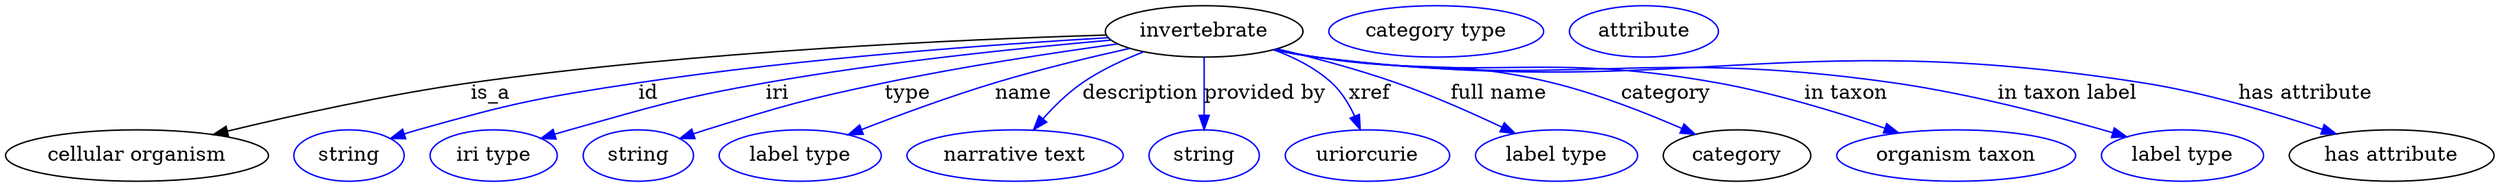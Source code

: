 digraph {
	graph [bb="0,0,1737.1,123"];
	node [label="\N"];
	invertebrate	[height=0.5,
		label=invertebrate,
		pos="836.64,105",
		width=1.9137];
	"cellular organism"	[height=0.5,
		pos="91.642,18",
		width=2.5456];
	invertebrate -> "cellular organism"	[label=is_a,
		lp="339.64,61.5",
		pos="e,145.16,32.706 768.13,102.4 669.77,99.398 483.05,91.093 325.64,69 267.39,60.823 201.98,46.393 155.16,35.13"];
	id	[color=blue,
		height=0.5,
		label=string,
		pos="239.64,18",
		width=1.0652];
	invertebrate -> id	[color=blue,
		label=id,
		lp="449.64,61.5",
		pos="e,268.64,29.954 769.77,100.54 691.16,95.891 556.9,86.173 442.64,69 372.99,58.531 355.43,55.131 287.64,36 284.54,35.124 281.34,34.151 \
278.14,33.129",
		style=solid];
	iri	[color=blue,
		height=0.5,
		label="iri type",
		pos="340.64,18",
		width=1.2277];
	invertebrate -> iri	[color=blue,
		label=iri,
		lp="538.64,61.5",
		pos="e,373.95,29.87 771.53,98.913 709.35,93.499 613.16,83.673 530.64,69 469.4,58.112 454.56,52.681 394.64,36 391.07,35.006 387.38,33.935 \
383.68,32.833",
		style=solid];
	type	[color=blue,
		height=0.5,
		label=string,
		pos="441.64,18",
		width=1.0652];
	invertebrate -> type	[color=blue,
		label=type,
		lp="629.64,61.5",
		pos="e,470.59,29.926 776.24,96.226 731.2,90.017 668.3,80.472 613.64,69 557.41,57.197 543.49,53.122 488.64,36 485.89,35.139 483.05,34.215 \
480.21,33.259",
		style=solid];
	name	[color=blue,
		height=0.5,
		label="label type",
		pos="554.64,18",
		width=1.5707];
	invertebrate -> name	[color=blue,
		label=name,
		lp="710.64,61.5",
		pos="e,588.08,32.541 784.56,93.069 756.52,86.795 721.45,78.322 690.64,69 659.01,59.43 624.03,46.515 597.47,36.209",
		style=solid];
	description	[color=blue,
		height=0.5,
		label="narrative text",
		pos="704.64,18",
		width=2.0943];
	invertebrate -> description	[color=blue,
		label=description,
		lp="792.14,61.5",
		pos="e,717.53,36.071 794.19,90.603 779.99,85.085 764.52,77.876 751.64,69 741.58,62.064 732.03,52.657 724.21,43.873",
		style=solid];
	"provided by"	[color=blue,
		height=0.5,
		label=string,
		pos="836.64,18",
		width=1.0652];
	invertebrate -> "provided by"	[color=blue,
		label="provided by",
		lp="879.14,61.5",
		pos="e,836.64,36.175 836.64,86.799 836.64,75.163 836.64,59.548 836.64,46.237",
		style=solid];
	xref	[color=blue,
		height=0.5,
		label=uriorcurie,
		pos="950.64,18",
		width=1.5887];
	invertebrate -> xref	[color=blue,
		label=xref,
		lp="952.14,61.5",
		pos="e,945.56,36.263 885.08,92.177 899.39,86.891 914.25,79.422 925.64,69 932.54,62.691 937.78,54.052 941.65,45.729",
		style=solid];
	"full name"	[color=blue,
		height=0.5,
		label="label type",
		pos="1082.6,18",
		width=1.5707];
	invertebrate -> "full name"	[color=blue,
		label="full name",
		lp="1042.1,61.5",
		pos="e,1053.7,33.503 887.5,92.802 912.79,86.709 943.64,78.479 970.64,69 995.84,60.151 1023.2,47.969 1044.6,37.845",
		style=solid];
	category	[height=0.5,
		pos="1208.6,18",
		width=1.4263];
	invertebrate -> category	[color=blue,
		label=category,
		lp="1159.1,61.5",
		pos="e,1179.4,32.883 886.01,92.415 895.48,90.427 905.34,88.517 914.64,87 987.45,75.129 1008,86.479 1079.6,69 1111,61.355 1145,47.965 \
1170.2,36.964",
		style=solid];
	"in taxon"	[color=blue,
		height=0.5,
		label="organism taxon",
		pos="1361.6,18",
		width=2.3109];
	invertebrate -> "in taxon"	[color=blue,
		label="in taxon",
		lp="1284.6,61.5",
		pos="e,1321.4,33.846 885.54,92.166 895.14,90.176 905.17,88.329 914.64,87 1038.1,69.673 1071.9,91.025 1194.6,69 1234.7,61.806 1278.8,48.358 \
1311.6,37.22",
		style=solid];
	"in taxon label"	[color=blue,
		height=0.5,
		label="label type",
		pos="1519.6,18",
		width=1.5707];
	invertebrate -> "in taxon label"	[color=blue,
		label="in taxon label",
		lp="1439.1,61.5",
		pos="e,1480.6,31.161 885.1,92.104 894.83,90.093 905.02,88.254 914.64,87 1092.4,63.827 1140.1,94.257 1317.6,69 1370.8,61.43 1430.4,45.778 \
1471,33.991",
		style=solid];
	"has attribute"	[height=0.5,
		pos="1665.6,18",
		width=1.9859];
	invertebrate -> "has attribute"	[color=blue,
		label="has attribute",
		lp="1605.6,61.5",
		pos="e,1626.9,33.152 884.67,92.087 894.53,90.051 904.88,88.206 914.64,87 1169.3,55.55 1238.2,108.74 1491.6,69 1534.9,62.221 1582.6,48.023 \
1617.1,36.482",
		style=solid];
	"named thing_category"	[color=blue,
		height=0.5,
		label="category type",
		pos="998.64,105",
		width=2.0762];
	"organismal entity_has attribute"	[color=blue,
		height=0.5,
		label=attribute,
		pos="1143.6,105",
		width=1.4443];
}
